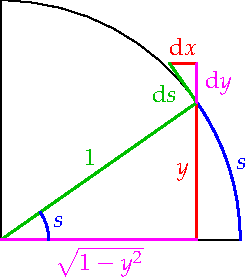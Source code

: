 settings.tex="pdflatex";

texpreamble("\usepackage{amsmath}
\usepackage{amsthm,amssymb}
\usepackage{mathpazo}
\usepackage[svgnames]{xcolor}
");
import graph;

size(140);

real s=35;
pair P=dir(s);

draw((1,0)--(0,0)--(0,1));
draw(arc((0,0),1,s,90));
draw("$s$",arc((0,0),1,0,s),blue+linewidth(1));
draw("$y$",P..(P.x,0),red+linewidth(1));
draw("1",P..(0,0),heavygreen+linewidth(1));
draw("$\sqrt{1-y^2}$",(0,0)..(P.x,0),magenta+linewidth(1));
draw("$s$",arc((0,0),0.2,0,s),blue+linewidth(1));

real r=0.2;
transform T=shift(P)*scale(r)*rotate(90,(0,0));
draw("$\mathrm{d}x$",T*(P.x,0)..T*P,red+linewidth(1));
draw("$\mathrm{d}s$",T*P..T*(0,0),heavygreen+linewidth(1));
draw("$\mathrm{d}y$",T*(0,0)..T*(P.x,0),magenta+linewidth(1));